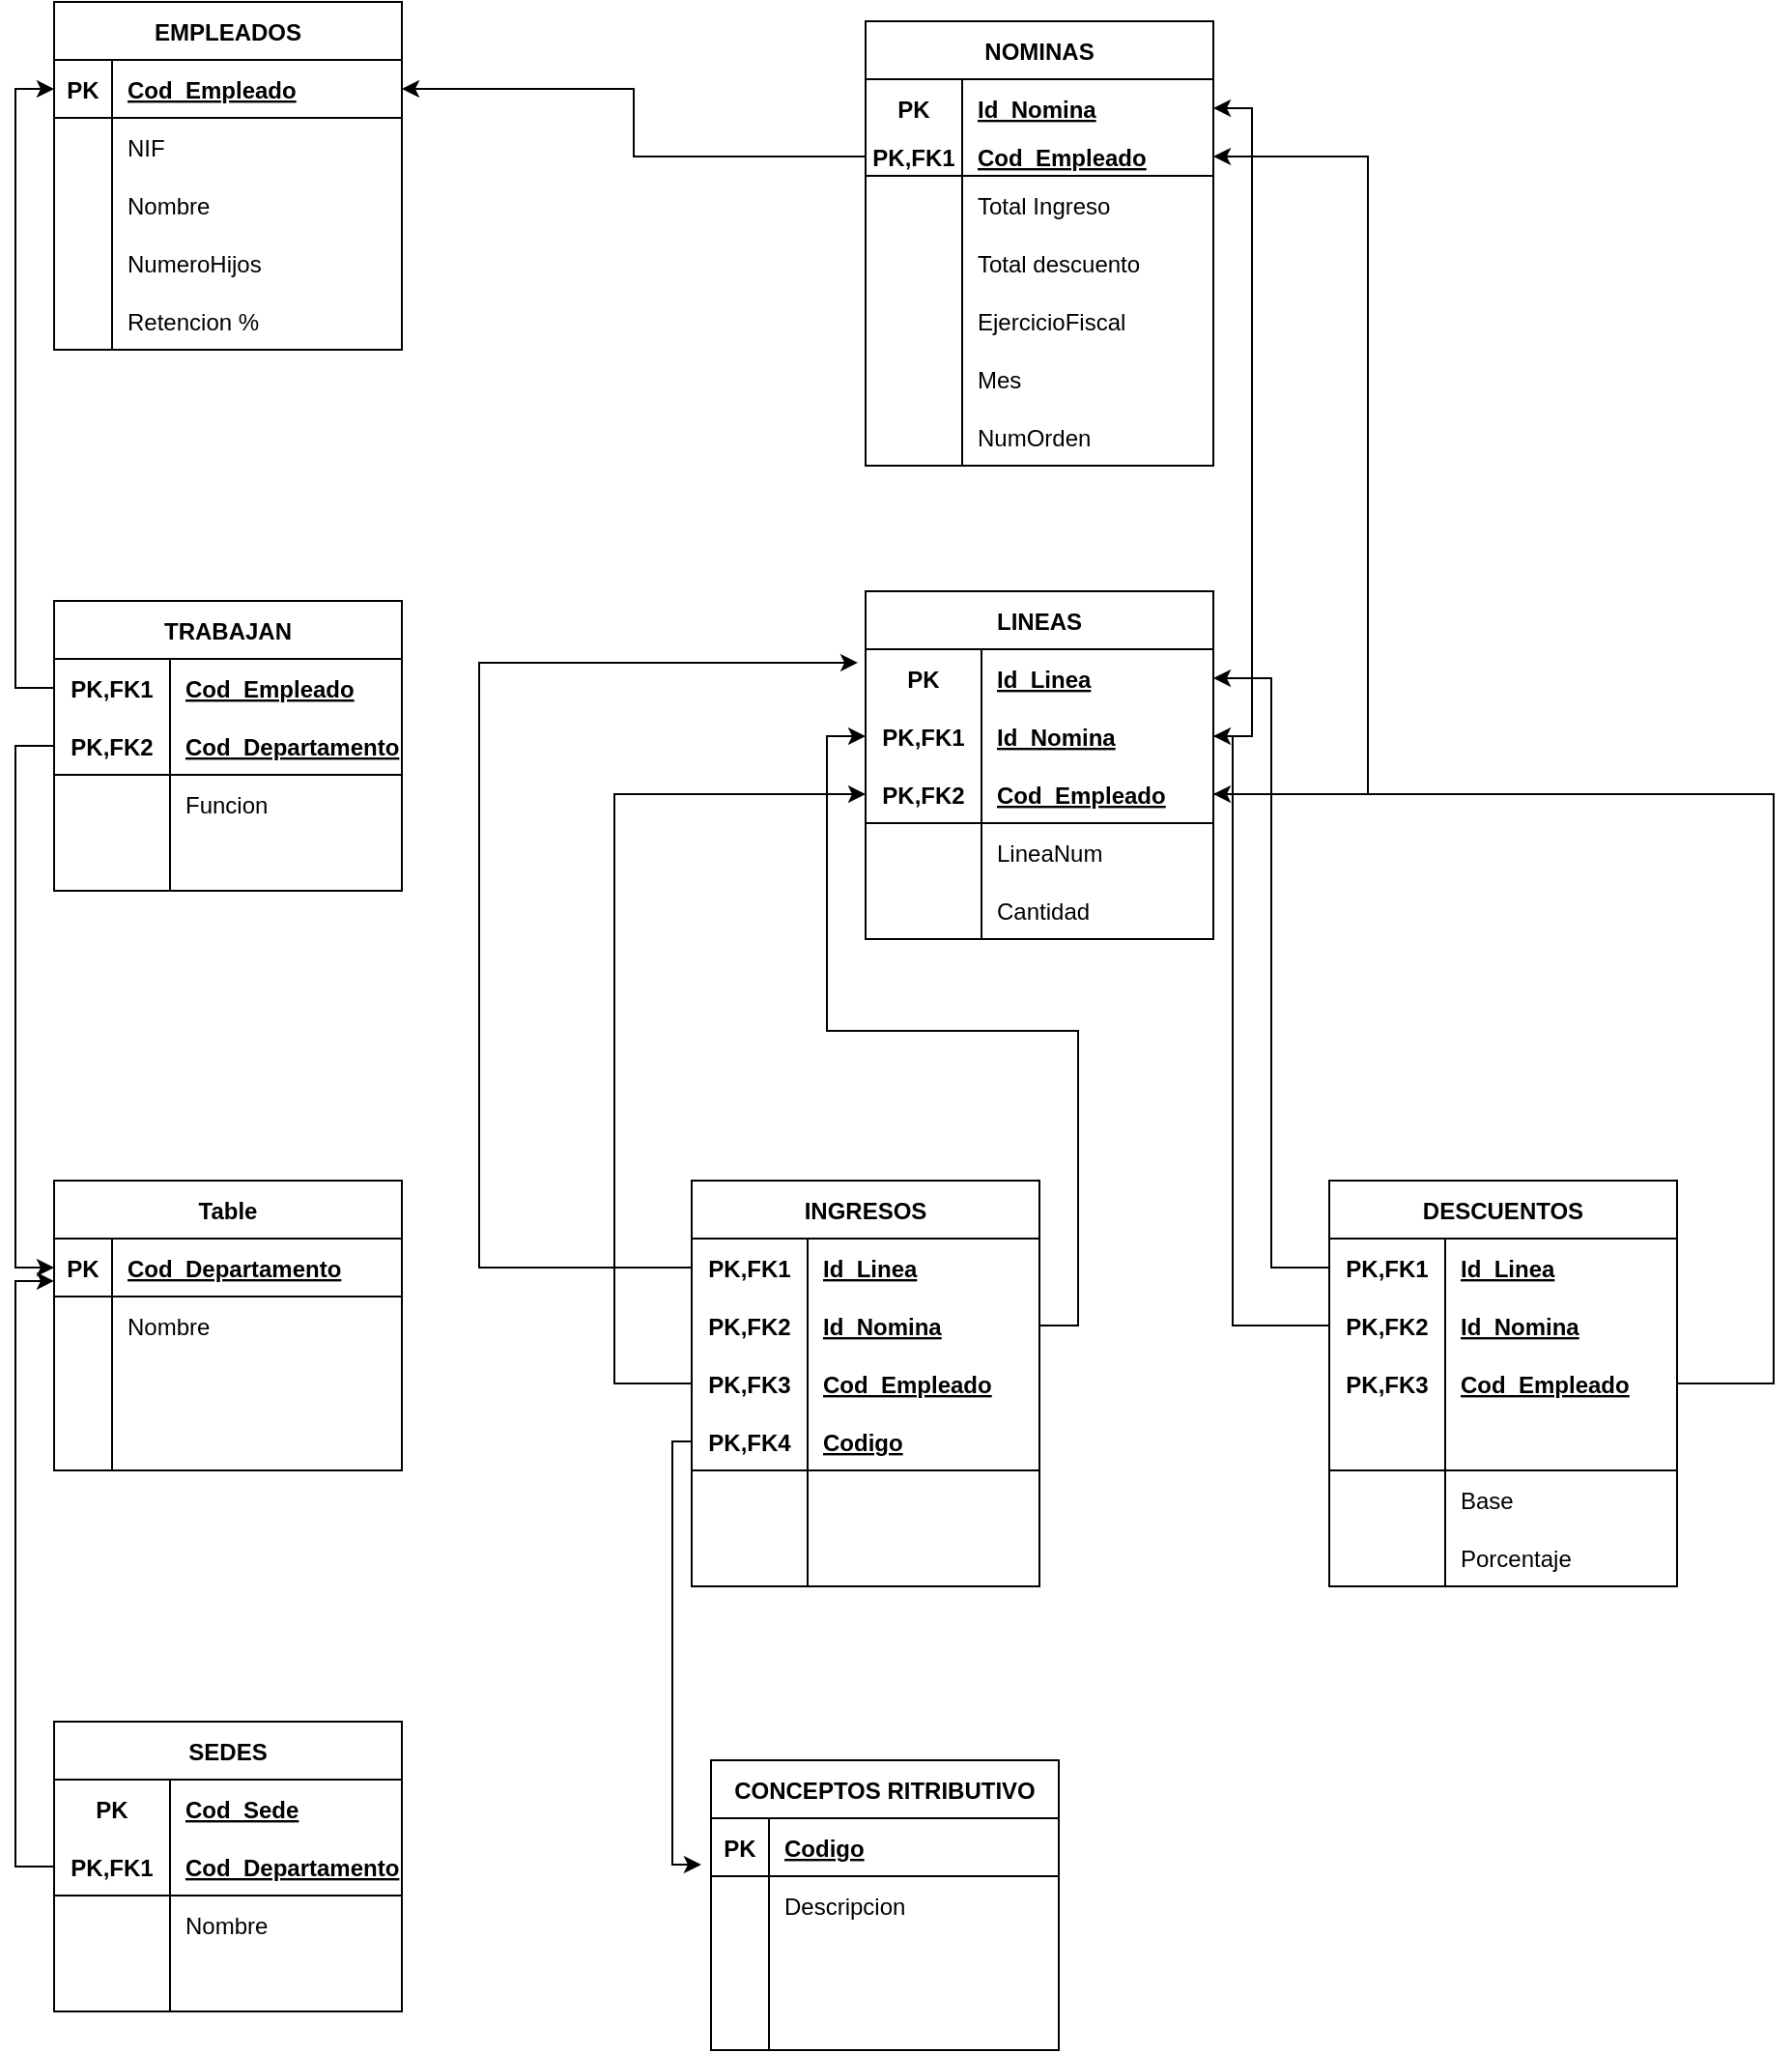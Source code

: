<mxfile version="20.8.3" type="device"><diagram id="gikyMj5ohjW8ImSBqbY6" name="Página-1"><mxGraphModel dx="1387" dy="788" grid="1" gridSize="10" guides="1" tooltips="1" connect="1" arrows="1" fold="1" page="1" pageScale="1" pageWidth="1654" pageHeight="2336" math="0" shadow="0"><root><mxCell id="0"/><mxCell id="1" parent="0"/><mxCell id="6QlvhK1riyU7ZMF8WIP0-1" value="EMPLEADOS" style="shape=table;startSize=30;container=1;collapsible=1;childLayout=tableLayout;fixedRows=1;rowLines=0;fontStyle=1;align=center;resizeLast=1;" vertex="1" parent="1"><mxGeometry x="180" y="120" width="180" height="180" as="geometry"/></mxCell><mxCell id="6QlvhK1riyU7ZMF8WIP0-2" value="" style="shape=tableRow;horizontal=0;startSize=0;swimlaneHead=0;swimlaneBody=0;fillColor=none;collapsible=0;dropTarget=0;points=[[0,0.5],[1,0.5]];portConstraint=eastwest;top=0;left=0;right=0;bottom=1;" vertex="1" parent="6QlvhK1riyU7ZMF8WIP0-1"><mxGeometry y="30" width="180" height="30" as="geometry"/></mxCell><mxCell id="6QlvhK1riyU7ZMF8WIP0-3" value="PK" style="shape=partialRectangle;connectable=0;fillColor=none;top=0;left=0;bottom=0;right=0;fontStyle=1;overflow=hidden;" vertex="1" parent="6QlvhK1riyU7ZMF8WIP0-2"><mxGeometry width="30" height="30" as="geometry"><mxRectangle width="30" height="30" as="alternateBounds"/></mxGeometry></mxCell><mxCell id="6QlvhK1riyU7ZMF8WIP0-4" value="Cod_Empleado" style="shape=partialRectangle;connectable=0;fillColor=none;top=0;left=0;bottom=0;right=0;align=left;spacingLeft=6;fontStyle=5;overflow=hidden;" vertex="1" parent="6QlvhK1riyU7ZMF8WIP0-2"><mxGeometry x="30" width="150" height="30" as="geometry"><mxRectangle width="150" height="30" as="alternateBounds"/></mxGeometry></mxCell><mxCell id="6QlvhK1riyU7ZMF8WIP0-5" value="" style="shape=tableRow;horizontal=0;startSize=0;swimlaneHead=0;swimlaneBody=0;fillColor=none;collapsible=0;dropTarget=0;points=[[0,0.5],[1,0.5]];portConstraint=eastwest;top=0;left=0;right=0;bottom=0;" vertex="1" parent="6QlvhK1riyU7ZMF8WIP0-1"><mxGeometry y="60" width="180" height="30" as="geometry"/></mxCell><mxCell id="6QlvhK1riyU7ZMF8WIP0-6" value="" style="shape=partialRectangle;connectable=0;fillColor=none;top=0;left=0;bottom=0;right=0;editable=1;overflow=hidden;" vertex="1" parent="6QlvhK1riyU7ZMF8WIP0-5"><mxGeometry width="30" height="30" as="geometry"><mxRectangle width="30" height="30" as="alternateBounds"/></mxGeometry></mxCell><mxCell id="6QlvhK1riyU7ZMF8WIP0-7" value="NIF" style="shape=partialRectangle;connectable=0;fillColor=none;top=0;left=0;bottom=0;right=0;align=left;spacingLeft=6;overflow=hidden;" vertex="1" parent="6QlvhK1riyU7ZMF8WIP0-5"><mxGeometry x="30" width="150" height="30" as="geometry"><mxRectangle width="150" height="30" as="alternateBounds"/></mxGeometry></mxCell><mxCell id="6QlvhK1riyU7ZMF8WIP0-8" value="" style="shape=tableRow;horizontal=0;startSize=0;swimlaneHead=0;swimlaneBody=0;fillColor=none;collapsible=0;dropTarget=0;points=[[0,0.5],[1,0.5]];portConstraint=eastwest;top=0;left=0;right=0;bottom=0;" vertex="1" parent="6QlvhK1riyU7ZMF8WIP0-1"><mxGeometry y="90" width="180" height="30" as="geometry"/></mxCell><mxCell id="6QlvhK1riyU7ZMF8WIP0-9" value="" style="shape=partialRectangle;connectable=0;fillColor=none;top=0;left=0;bottom=0;right=0;editable=1;overflow=hidden;" vertex="1" parent="6QlvhK1riyU7ZMF8WIP0-8"><mxGeometry width="30" height="30" as="geometry"><mxRectangle width="30" height="30" as="alternateBounds"/></mxGeometry></mxCell><mxCell id="6QlvhK1riyU7ZMF8WIP0-10" value="Nombre" style="shape=partialRectangle;connectable=0;fillColor=none;top=0;left=0;bottom=0;right=0;align=left;spacingLeft=6;overflow=hidden;" vertex="1" parent="6QlvhK1riyU7ZMF8WIP0-8"><mxGeometry x="30" width="150" height="30" as="geometry"><mxRectangle width="150" height="30" as="alternateBounds"/></mxGeometry></mxCell><mxCell id="6QlvhK1riyU7ZMF8WIP0-11" value="" style="shape=tableRow;horizontal=0;startSize=0;swimlaneHead=0;swimlaneBody=0;fillColor=none;collapsible=0;dropTarget=0;points=[[0,0.5],[1,0.5]];portConstraint=eastwest;top=0;left=0;right=0;bottom=0;" vertex="1" parent="6QlvhK1riyU7ZMF8WIP0-1"><mxGeometry y="120" width="180" height="30" as="geometry"/></mxCell><mxCell id="6QlvhK1riyU7ZMF8WIP0-12" value="" style="shape=partialRectangle;connectable=0;fillColor=none;top=0;left=0;bottom=0;right=0;editable=1;overflow=hidden;" vertex="1" parent="6QlvhK1riyU7ZMF8WIP0-11"><mxGeometry width="30" height="30" as="geometry"><mxRectangle width="30" height="30" as="alternateBounds"/></mxGeometry></mxCell><mxCell id="6QlvhK1riyU7ZMF8WIP0-13" value="NumeroHijos" style="shape=partialRectangle;connectable=0;fillColor=none;top=0;left=0;bottom=0;right=0;align=left;spacingLeft=6;overflow=hidden;" vertex="1" parent="6QlvhK1riyU7ZMF8WIP0-11"><mxGeometry x="30" width="150" height="30" as="geometry"><mxRectangle width="150" height="30" as="alternateBounds"/></mxGeometry></mxCell><mxCell id="6QlvhK1riyU7ZMF8WIP0-59" value="" style="shape=tableRow;horizontal=0;startSize=0;swimlaneHead=0;swimlaneBody=0;fillColor=none;collapsible=0;dropTarget=0;points=[[0,0.5],[1,0.5]];portConstraint=eastwest;top=0;left=0;right=0;bottom=0;" vertex="1" parent="6QlvhK1riyU7ZMF8WIP0-1"><mxGeometry y="150" width="180" height="30" as="geometry"/></mxCell><mxCell id="6QlvhK1riyU7ZMF8WIP0-60" value="" style="shape=partialRectangle;connectable=0;fillColor=none;top=0;left=0;bottom=0;right=0;fontStyle=0;overflow=hidden;" vertex="1" parent="6QlvhK1riyU7ZMF8WIP0-59"><mxGeometry width="30" height="30" as="geometry"><mxRectangle width="30" height="30" as="alternateBounds"/></mxGeometry></mxCell><mxCell id="6QlvhK1riyU7ZMF8WIP0-61" value="Retencion %" style="shape=partialRectangle;connectable=0;fillColor=none;top=0;left=0;bottom=0;right=0;align=left;spacingLeft=6;fontStyle=0;overflow=hidden;" vertex="1" parent="6QlvhK1riyU7ZMF8WIP0-59"><mxGeometry x="30" width="150" height="30" as="geometry"><mxRectangle width="150" height="30" as="alternateBounds"/></mxGeometry></mxCell><mxCell id="6QlvhK1riyU7ZMF8WIP0-14" value="NOMINAS" style="shape=table;startSize=30;container=1;collapsible=1;childLayout=tableLayout;fixedRows=1;rowLines=0;fontStyle=1;align=center;resizeLast=1;" vertex="1" parent="1"><mxGeometry x="600" y="130" width="180" height="230" as="geometry"/></mxCell><mxCell id="6QlvhK1riyU7ZMF8WIP0-111" value="" style="shape=tableRow;horizontal=0;startSize=0;swimlaneHead=0;swimlaneBody=0;fillColor=none;collapsible=0;dropTarget=0;points=[[0,0.5],[1,0.5]];portConstraint=eastwest;top=0;left=0;right=0;bottom=0;" vertex="1" parent="6QlvhK1riyU7ZMF8WIP0-14"><mxGeometry y="30" width="180" height="30" as="geometry"/></mxCell><mxCell id="6QlvhK1riyU7ZMF8WIP0-112" value="PK" style="shape=partialRectangle;connectable=0;fillColor=none;top=0;left=0;bottom=0;right=0;fontStyle=1;overflow=hidden;" vertex="1" parent="6QlvhK1riyU7ZMF8WIP0-111"><mxGeometry width="50" height="30" as="geometry"><mxRectangle width="50" height="30" as="alternateBounds"/></mxGeometry></mxCell><mxCell id="6QlvhK1riyU7ZMF8WIP0-113" value="Id_Nomina" style="shape=partialRectangle;connectable=0;fillColor=none;top=0;left=0;bottom=0;right=0;align=left;spacingLeft=6;fontStyle=5;overflow=hidden;" vertex="1" parent="6QlvhK1riyU7ZMF8WIP0-111"><mxGeometry x="50" width="130" height="30" as="geometry"><mxRectangle width="130" height="30" as="alternateBounds"/></mxGeometry></mxCell><mxCell id="6QlvhK1riyU7ZMF8WIP0-15" value="" style="shape=tableRow;horizontal=0;startSize=0;swimlaneHead=0;swimlaneBody=0;fillColor=none;collapsible=0;dropTarget=0;points=[[0,0.5],[1,0.5]];portConstraint=eastwest;top=0;left=0;right=0;bottom=1;" vertex="1" parent="6QlvhK1riyU7ZMF8WIP0-14"><mxGeometry y="60" width="180" height="20" as="geometry"/></mxCell><mxCell id="6QlvhK1riyU7ZMF8WIP0-16" value="PK,FK1" style="shape=partialRectangle;connectable=0;fillColor=none;top=0;left=0;bottom=0;right=0;fontStyle=1;overflow=hidden;" vertex="1" parent="6QlvhK1riyU7ZMF8WIP0-15"><mxGeometry width="50" height="20" as="geometry"><mxRectangle width="50" height="20" as="alternateBounds"/></mxGeometry></mxCell><mxCell id="6QlvhK1riyU7ZMF8WIP0-17" value="Cod_Empleado" style="shape=partialRectangle;connectable=0;fillColor=none;top=0;left=0;bottom=0;right=0;align=left;spacingLeft=6;fontStyle=5;overflow=hidden;" vertex="1" parent="6QlvhK1riyU7ZMF8WIP0-15"><mxGeometry x="50" width="130" height="20" as="geometry"><mxRectangle width="130" height="20" as="alternateBounds"/></mxGeometry></mxCell><mxCell id="6QlvhK1riyU7ZMF8WIP0-18" value="" style="shape=tableRow;horizontal=0;startSize=0;swimlaneHead=0;swimlaneBody=0;fillColor=none;collapsible=0;dropTarget=0;points=[[0,0.5],[1,0.5]];portConstraint=eastwest;top=0;left=0;right=0;bottom=0;" vertex="1" parent="6QlvhK1riyU7ZMF8WIP0-14"><mxGeometry y="80" width="180" height="30" as="geometry"/></mxCell><mxCell id="6QlvhK1riyU7ZMF8WIP0-19" value="" style="shape=partialRectangle;connectable=0;fillColor=none;top=0;left=0;bottom=0;right=0;editable=1;overflow=hidden;" vertex="1" parent="6QlvhK1riyU7ZMF8WIP0-18"><mxGeometry width="50" height="30" as="geometry"><mxRectangle width="50" height="30" as="alternateBounds"/></mxGeometry></mxCell><mxCell id="6QlvhK1riyU7ZMF8WIP0-20" value="Total Ingreso" style="shape=partialRectangle;connectable=0;fillColor=none;top=0;left=0;bottom=0;right=0;align=left;spacingLeft=6;overflow=hidden;" vertex="1" parent="6QlvhK1riyU7ZMF8WIP0-18"><mxGeometry x="50" width="130" height="30" as="geometry"><mxRectangle width="130" height="30" as="alternateBounds"/></mxGeometry></mxCell><mxCell id="6QlvhK1riyU7ZMF8WIP0-21" value="" style="shape=tableRow;horizontal=0;startSize=0;swimlaneHead=0;swimlaneBody=0;fillColor=none;collapsible=0;dropTarget=0;points=[[0,0.5],[1,0.5]];portConstraint=eastwest;top=0;left=0;right=0;bottom=0;" vertex="1" parent="6QlvhK1riyU7ZMF8WIP0-14"><mxGeometry y="110" width="180" height="30" as="geometry"/></mxCell><mxCell id="6QlvhK1riyU7ZMF8WIP0-22" value="" style="shape=partialRectangle;connectable=0;fillColor=none;top=0;left=0;bottom=0;right=0;editable=1;overflow=hidden;" vertex="1" parent="6QlvhK1riyU7ZMF8WIP0-21"><mxGeometry width="50" height="30" as="geometry"><mxRectangle width="50" height="30" as="alternateBounds"/></mxGeometry></mxCell><mxCell id="6QlvhK1riyU7ZMF8WIP0-23" value="Total descuento" style="shape=partialRectangle;connectable=0;fillColor=none;top=0;left=0;bottom=0;right=0;align=left;spacingLeft=6;overflow=hidden;" vertex="1" parent="6QlvhK1riyU7ZMF8WIP0-21"><mxGeometry x="50" width="130" height="30" as="geometry"><mxRectangle width="130" height="30" as="alternateBounds"/></mxGeometry></mxCell><mxCell id="6QlvhK1riyU7ZMF8WIP0-232" value="" style="shape=tableRow;horizontal=0;startSize=0;swimlaneHead=0;swimlaneBody=0;fillColor=none;collapsible=0;dropTarget=0;points=[[0,0.5],[1,0.5]];portConstraint=eastwest;top=0;left=0;right=0;bottom=0;" vertex="1" parent="6QlvhK1riyU7ZMF8WIP0-14"><mxGeometry y="140" width="180" height="30" as="geometry"/></mxCell><mxCell id="6QlvhK1riyU7ZMF8WIP0-233" value="" style="shape=partialRectangle;connectable=0;fillColor=none;top=0;left=0;bottom=0;right=0;editable=1;overflow=hidden;" vertex="1" parent="6QlvhK1riyU7ZMF8WIP0-232"><mxGeometry width="50" height="30" as="geometry"><mxRectangle width="50" height="30" as="alternateBounds"/></mxGeometry></mxCell><mxCell id="6QlvhK1riyU7ZMF8WIP0-234" value="EjercicioFiscal" style="shape=partialRectangle;connectable=0;fillColor=none;top=0;left=0;bottom=0;right=0;align=left;spacingLeft=6;overflow=hidden;" vertex="1" parent="6QlvhK1riyU7ZMF8WIP0-232"><mxGeometry x="50" width="130" height="30" as="geometry"><mxRectangle width="130" height="30" as="alternateBounds"/></mxGeometry></mxCell><mxCell id="6QlvhK1riyU7ZMF8WIP0-24" value="" style="shape=tableRow;horizontal=0;startSize=0;swimlaneHead=0;swimlaneBody=0;fillColor=none;collapsible=0;dropTarget=0;points=[[0,0.5],[1,0.5]];portConstraint=eastwest;top=0;left=0;right=0;bottom=0;" vertex="1" parent="6QlvhK1riyU7ZMF8WIP0-14"><mxGeometry y="170" width="180" height="30" as="geometry"/></mxCell><mxCell id="6QlvhK1riyU7ZMF8WIP0-25" value="" style="shape=partialRectangle;connectable=0;fillColor=none;top=0;left=0;bottom=0;right=0;editable=1;overflow=hidden;" vertex="1" parent="6QlvhK1riyU7ZMF8WIP0-24"><mxGeometry width="50" height="30" as="geometry"><mxRectangle width="50" height="30" as="alternateBounds"/></mxGeometry></mxCell><mxCell id="6QlvhK1riyU7ZMF8WIP0-26" value="Mes" style="shape=partialRectangle;connectable=0;fillColor=none;top=0;left=0;bottom=0;right=0;align=left;spacingLeft=6;overflow=hidden;" vertex="1" parent="6QlvhK1riyU7ZMF8WIP0-24"><mxGeometry x="50" width="130" height="30" as="geometry"><mxRectangle width="130" height="30" as="alternateBounds"/></mxGeometry></mxCell><mxCell id="6QlvhK1riyU7ZMF8WIP0-235" value="" style="shape=tableRow;horizontal=0;startSize=0;swimlaneHead=0;swimlaneBody=0;fillColor=none;collapsible=0;dropTarget=0;points=[[0,0.5],[1,0.5]];portConstraint=eastwest;top=0;left=0;right=0;bottom=0;" vertex="1" parent="6QlvhK1riyU7ZMF8WIP0-14"><mxGeometry y="200" width="180" height="30" as="geometry"/></mxCell><mxCell id="6QlvhK1riyU7ZMF8WIP0-236" value="" style="shape=partialRectangle;connectable=0;fillColor=none;top=0;left=0;bottom=0;right=0;editable=1;overflow=hidden;" vertex="1" parent="6QlvhK1riyU7ZMF8WIP0-235"><mxGeometry width="50" height="30" as="geometry"><mxRectangle width="50" height="30" as="alternateBounds"/></mxGeometry></mxCell><mxCell id="6QlvhK1riyU7ZMF8WIP0-237" value="NumOrden" style="shape=partialRectangle;connectable=0;fillColor=none;top=0;left=0;bottom=0;right=0;align=left;spacingLeft=6;overflow=hidden;" vertex="1" parent="6QlvhK1riyU7ZMF8WIP0-235"><mxGeometry x="50" width="130" height="30" as="geometry"><mxRectangle width="130" height="30" as="alternateBounds"/></mxGeometry></mxCell><mxCell id="6QlvhK1riyU7ZMF8WIP0-27" value="TRABAJAN" style="shape=table;startSize=30;container=1;collapsible=1;childLayout=tableLayout;fixedRows=1;rowLines=0;fontStyle=1;align=center;resizeLast=1;" vertex="1" parent="1"><mxGeometry x="180" y="430" width="180" height="150" as="geometry"/></mxCell><mxCell id="6QlvhK1riyU7ZMF8WIP0-28" value="" style="shape=tableRow;horizontal=0;startSize=0;swimlaneHead=0;swimlaneBody=0;fillColor=none;collapsible=0;dropTarget=0;points=[[0,0.5],[1,0.5]];portConstraint=eastwest;top=0;left=0;right=0;bottom=0;" vertex="1" parent="6QlvhK1riyU7ZMF8WIP0-27"><mxGeometry y="30" width="180" height="30" as="geometry"/></mxCell><mxCell id="6QlvhK1riyU7ZMF8WIP0-29" value="PK,FK1" style="shape=partialRectangle;connectable=0;fillColor=none;top=0;left=0;bottom=0;right=0;fontStyle=1;overflow=hidden;" vertex="1" parent="6QlvhK1riyU7ZMF8WIP0-28"><mxGeometry width="60" height="30" as="geometry"><mxRectangle width="60" height="30" as="alternateBounds"/></mxGeometry></mxCell><mxCell id="6QlvhK1riyU7ZMF8WIP0-30" value="Cod_Empleado" style="shape=partialRectangle;connectable=0;fillColor=none;top=0;left=0;bottom=0;right=0;align=left;spacingLeft=6;fontStyle=5;overflow=hidden;" vertex="1" parent="6QlvhK1riyU7ZMF8WIP0-28"><mxGeometry x="60" width="120" height="30" as="geometry"><mxRectangle width="120" height="30" as="alternateBounds"/></mxGeometry></mxCell><mxCell id="6QlvhK1riyU7ZMF8WIP0-31" value="" style="shape=tableRow;horizontal=0;startSize=0;swimlaneHead=0;swimlaneBody=0;fillColor=none;collapsible=0;dropTarget=0;points=[[0,0.5],[1,0.5]];portConstraint=eastwest;top=0;left=0;right=0;bottom=1;" vertex="1" parent="6QlvhK1riyU7ZMF8WIP0-27"><mxGeometry y="60" width="180" height="30" as="geometry"/></mxCell><mxCell id="6QlvhK1riyU7ZMF8WIP0-32" value="PK,FK2" style="shape=partialRectangle;connectable=0;fillColor=none;top=0;left=0;bottom=0;right=0;fontStyle=1;overflow=hidden;" vertex="1" parent="6QlvhK1riyU7ZMF8WIP0-31"><mxGeometry width="60" height="30" as="geometry"><mxRectangle width="60" height="30" as="alternateBounds"/></mxGeometry></mxCell><mxCell id="6QlvhK1riyU7ZMF8WIP0-33" value="Cod_Departamento" style="shape=partialRectangle;connectable=0;fillColor=none;top=0;left=0;bottom=0;right=0;align=left;spacingLeft=6;fontStyle=5;overflow=hidden;" vertex="1" parent="6QlvhK1riyU7ZMF8WIP0-31"><mxGeometry x="60" width="120" height="30" as="geometry"><mxRectangle width="120" height="30" as="alternateBounds"/></mxGeometry></mxCell><mxCell id="6QlvhK1riyU7ZMF8WIP0-34" value="" style="shape=tableRow;horizontal=0;startSize=0;swimlaneHead=0;swimlaneBody=0;fillColor=none;collapsible=0;dropTarget=0;points=[[0,0.5],[1,0.5]];portConstraint=eastwest;top=0;left=0;right=0;bottom=0;" vertex="1" parent="6QlvhK1riyU7ZMF8WIP0-27"><mxGeometry y="90" width="180" height="30" as="geometry"/></mxCell><mxCell id="6QlvhK1riyU7ZMF8WIP0-35" value="" style="shape=partialRectangle;connectable=0;fillColor=none;top=0;left=0;bottom=0;right=0;editable=1;overflow=hidden;" vertex="1" parent="6QlvhK1riyU7ZMF8WIP0-34"><mxGeometry width="60" height="30" as="geometry"><mxRectangle width="60" height="30" as="alternateBounds"/></mxGeometry></mxCell><mxCell id="6QlvhK1riyU7ZMF8WIP0-36" value="Funcion" style="shape=partialRectangle;connectable=0;fillColor=none;top=0;left=0;bottom=0;right=0;align=left;spacingLeft=6;overflow=hidden;" vertex="1" parent="6QlvhK1riyU7ZMF8WIP0-34"><mxGeometry x="60" width="120" height="30" as="geometry"><mxRectangle width="120" height="30" as="alternateBounds"/></mxGeometry></mxCell><mxCell id="6QlvhK1riyU7ZMF8WIP0-37" value="" style="shape=tableRow;horizontal=0;startSize=0;swimlaneHead=0;swimlaneBody=0;fillColor=none;collapsible=0;dropTarget=0;points=[[0,0.5],[1,0.5]];portConstraint=eastwest;top=0;left=0;right=0;bottom=0;" vertex="1" parent="6QlvhK1riyU7ZMF8WIP0-27"><mxGeometry y="120" width="180" height="30" as="geometry"/></mxCell><mxCell id="6QlvhK1riyU7ZMF8WIP0-38" value="" style="shape=partialRectangle;connectable=0;fillColor=none;top=0;left=0;bottom=0;right=0;editable=1;overflow=hidden;" vertex="1" parent="6QlvhK1riyU7ZMF8WIP0-37"><mxGeometry width="60" height="30" as="geometry"><mxRectangle width="60" height="30" as="alternateBounds"/></mxGeometry></mxCell><mxCell id="6QlvhK1riyU7ZMF8WIP0-39" value="" style="shape=partialRectangle;connectable=0;fillColor=none;top=0;left=0;bottom=0;right=0;align=left;spacingLeft=6;overflow=hidden;" vertex="1" parent="6QlvhK1riyU7ZMF8WIP0-37"><mxGeometry x="60" width="120" height="30" as="geometry"><mxRectangle width="120" height="30" as="alternateBounds"/></mxGeometry></mxCell><mxCell id="6QlvhK1riyU7ZMF8WIP0-40" value="Table" style="shape=table;startSize=30;container=1;collapsible=1;childLayout=tableLayout;fixedRows=1;rowLines=0;fontStyle=1;align=center;resizeLast=1;" vertex="1" parent="1"><mxGeometry x="180" y="730" width="180" height="150" as="geometry"/></mxCell><mxCell id="6QlvhK1riyU7ZMF8WIP0-41" value="" style="shape=tableRow;horizontal=0;startSize=0;swimlaneHead=0;swimlaneBody=0;fillColor=none;collapsible=0;dropTarget=0;points=[[0,0.5],[1,0.5]];portConstraint=eastwest;top=0;left=0;right=0;bottom=1;" vertex="1" parent="6QlvhK1riyU7ZMF8WIP0-40"><mxGeometry y="30" width="180" height="30" as="geometry"/></mxCell><mxCell id="6QlvhK1riyU7ZMF8WIP0-42" value="PK" style="shape=partialRectangle;connectable=0;fillColor=none;top=0;left=0;bottom=0;right=0;fontStyle=1;overflow=hidden;" vertex="1" parent="6QlvhK1riyU7ZMF8WIP0-41"><mxGeometry width="30" height="30" as="geometry"><mxRectangle width="30" height="30" as="alternateBounds"/></mxGeometry></mxCell><mxCell id="6QlvhK1riyU7ZMF8WIP0-43" value="Cod_Departamento" style="shape=partialRectangle;connectable=0;fillColor=none;top=0;left=0;bottom=0;right=0;align=left;spacingLeft=6;fontStyle=5;overflow=hidden;" vertex="1" parent="6QlvhK1riyU7ZMF8WIP0-41"><mxGeometry x="30" width="150" height="30" as="geometry"><mxRectangle width="150" height="30" as="alternateBounds"/></mxGeometry></mxCell><mxCell id="6QlvhK1riyU7ZMF8WIP0-44" value="" style="shape=tableRow;horizontal=0;startSize=0;swimlaneHead=0;swimlaneBody=0;fillColor=none;collapsible=0;dropTarget=0;points=[[0,0.5],[1,0.5]];portConstraint=eastwest;top=0;left=0;right=0;bottom=0;" vertex="1" parent="6QlvhK1riyU7ZMF8WIP0-40"><mxGeometry y="60" width="180" height="30" as="geometry"/></mxCell><mxCell id="6QlvhK1riyU7ZMF8WIP0-45" value="" style="shape=partialRectangle;connectable=0;fillColor=none;top=0;left=0;bottom=0;right=0;editable=1;overflow=hidden;" vertex="1" parent="6QlvhK1riyU7ZMF8WIP0-44"><mxGeometry width="30" height="30" as="geometry"><mxRectangle width="30" height="30" as="alternateBounds"/></mxGeometry></mxCell><mxCell id="6QlvhK1riyU7ZMF8WIP0-46" value="Nombre" style="shape=partialRectangle;connectable=0;fillColor=none;top=0;left=0;bottom=0;right=0;align=left;spacingLeft=6;overflow=hidden;" vertex="1" parent="6QlvhK1riyU7ZMF8WIP0-44"><mxGeometry x="30" width="150" height="30" as="geometry"><mxRectangle width="150" height="30" as="alternateBounds"/></mxGeometry></mxCell><mxCell id="6QlvhK1riyU7ZMF8WIP0-47" value="" style="shape=tableRow;horizontal=0;startSize=0;swimlaneHead=0;swimlaneBody=0;fillColor=none;collapsible=0;dropTarget=0;points=[[0,0.5],[1,0.5]];portConstraint=eastwest;top=0;left=0;right=0;bottom=0;" vertex="1" parent="6QlvhK1riyU7ZMF8WIP0-40"><mxGeometry y="90" width="180" height="30" as="geometry"/></mxCell><mxCell id="6QlvhK1riyU7ZMF8WIP0-48" value="" style="shape=partialRectangle;connectable=0;fillColor=none;top=0;left=0;bottom=0;right=0;editable=1;overflow=hidden;" vertex="1" parent="6QlvhK1riyU7ZMF8WIP0-47"><mxGeometry width="30" height="30" as="geometry"><mxRectangle width="30" height="30" as="alternateBounds"/></mxGeometry></mxCell><mxCell id="6QlvhK1riyU7ZMF8WIP0-49" value="" style="shape=partialRectangle;connectable=0;fillColor=none;top=0;left=0;bottom=0;right=0;align=left;spacingLeft=6;overflow=hidden;" vertex="1" parent="6QlvhK1riyU7ZMF8WIP0-47"><mxGeometry x="30" width="150" height="30" as="geometry"><mxRectangle width="150" height="30" as="alternateBounds"/></mxGeometry></mxCell><mxCell id="6QlvhK1riyU7ZMF8WIP0-50" value="" style="shape=tableRow;horizontal=0;startSize=0;swimlaneHead=0;swimlaneBody=0;fillColor=none;collapsible=0;dropTarget=0;points=[[0,0.5],[1,0.5]];portConstraint=eastwest;top=0;left=0;right=0;bottom=0;" vertex="1" parent="6QlvhK1riyU7ZMF8WIP0-40"><mxGeometry y="120" width="180" height="30" as="geometry"/></mxCell><mxCell id="6QlvhK1riyU7ZMF8WIP0-51" value="" style="shape=partialRectangle;connectable=0;fillColor=none;top=0;left=0;bottom=0;right=0;editable=1;overflow=hidden;" vertex="1" parent="6QlvhK1riyU7ZMF8WIP0-50"><mxGeometry width="30" height="30" as="geometry"><mxRectangle width="30" height="30" as="alternateBounds"/></mxGeometry></mxCell><mxCell id="6QlvhK1riyU7ZMF8WIP0-52" value="" style="shape=partialRectangle;connectable=0;fillColor=none;top=0;left=0;bottom=0;right=0;align=left;spacingLeft=6;overflow=hidden;" vertex="1" parent="6QlvhK1riyU7ZMF8WIP0-50"><mxGeometry x="30" width="150" height="30" as="geometry"><mxRectangle width="150" height="30" as="alternateBounds"/></mxGeometry></mxCell><mxCell id="6QlvhK1riyU7ZMF8WIP0-62" style="edgeStyle=orthogonalEdgeStyle;rounded=0;orthogonalLoop=1;jettySize=auto;html=1;entryX=0;entryY=0.5;entryDx=0;entryDy=0;" edge="1" parent="1" source="6QlvhK1riyU7ZMF8WIP0-28" target="6QlvhK1riyU7ZMF8WIP0-2"><mxGeometry relative="1" as="geometry"/></mxCell><mxCell id="6QlvhK1riyU7ZMF8WIP0-63" style="edgeStyle=orthogonalEdgeStyle;rounded=0;orthogonalLoop=1;jettySize=auto;html=1;entryX=0;entryY=0.5;entryDx=0;entryDy=0;" edge="1" parent="1" source="6QlvhK1riyU7ZMF8WIP0-31" target="6QlvhK1riyU7ZMF8WIP0-41"><mxGeometry relative="1" as="geometry"/></mxCell><mxCell id="6QlvhK1riyU7ZMF8WIP0-90" style="edgeStyle=orthogonalEdgeStyle;rounded=0;orthogonalLoop=1;jettySize=auto;html=1;entryX=0;entryY=0.733;entryDx=0;entryDy=0;entryPerimeter=0;" edge="1" parent="1" source="6QlvhK1riyU7ZMF8WIP0-77" target="6QlvhK1riyU7ZMF8WIP0-41"><mxGeometry relative="1" as="geometry"><mxPoint x="170" y="784" as="targetPoint"/><Array as="points"><mxPoint x="160" y="1085"/><mxPoint x="160" y="782"/></Array></mxGeometry></mxCell><mxCell id="6QlvhK1riyU7ZMF8WIP0-77" value="SEDES" style="shape=table;startSize=30;container=1;collapsible=1;childLayout=tableLayout;fixedRows=1;rowLines=0;fontStyle=1;align=center;resizeLast=1;" vertex="1" parent="1"><mxGeometry x="180" y="1010" width="180" height="150" as="geometry"/></mxCell><mxCell id="6QlvhK1riyU7ZMF8WIP0-78" value="" style="shape=tableRow;horizontal=0;startSize=0;swimlaneHead=0;swimlaneBody=0;fillColor=none;collapsible=0;dropTarget=0;points=[[0,0.5],[1,0.5]];portConstraint=eastwest;top=0;left=0;right=0;bottom=0;" vertex="1" parent="6QlvhK1riyU7ZMF8WIP0-77"><mxGeometry y="30" width="180" height="30" as="geometry"/></mxCell><mxCell id="6QlvhK1riyU7ZMF8WIP0-79" value="PK" style="shape=partialRectangle;connectable=0;fillColor=none;top=0;left=0;bottom=0;right=0;fontStyle=1;overflow=hidden;" vertex="1" parent="6QlvhK1riyU7ZMF8WIP0-78"><mxGeometry width="60" height="30" as="geometry"><mxRectangle width="60" height="30" as="alternateBounds"/></mxGeometry></mxCell><mxCell id="6QlvhK1riyU7ZMF8WIP0-80" value="Cod_Sede" style="shape=partialRectangle;connectable=0;fillColor=none;top=0;left=0;bottom=0;right=0;align=left;spacingLeft=6;fontStyle=5;overflow=hidden;" vertex="1" parent="6QlvhK1riyU7ZMF8WIP0-78"><mxGeometry x="60" width="120" height="30" as="geometry"><mxRectangle width="120" height="30" as="alternateBounds"/></mxGeometry></mxCell><mxCell id="6QlvhK1riyU7ZMF8WIP0-81" value="" style="shape=tableRow;horizontal=0;startSize=0;swimlaneHead=0;swimlaneBody=0;fillColor=none;collapsible=0;dropTarget=0;points=[[0,0.5],[1,0.5]];portConstraint=eastwest;top=0;left=0;right=0;bottom=1;" vertex="1" parent="6QlvhK1riyU7ZMF8WIP0-77"><mxGeometry y="60" width="180" height="30" as="geometry"/></mxCell><mxCell id="6QlvhK1riyU7ZMF8WIP0-82" value="PK,FK1" style="shape=partialRectangle;connectable=0;fillColor=none;top=0;left=0;bottom=0;right=0;fontStyle=1;overflow=hidden;" vertex="1" parent="6QlvhK1riyU7ZMF8WIP0-81"><mxGeometry width="60" height="30" as="geometry"><mxRectangle width="60" height="30" as="alternateBounds"/></mxGeometry></mxCell><mxCell id="6QlvhK1riyU7ZMF8WIP0-83" value="Cod_Departamento" style="shape=partialRectangle;connectable=0;fillColor=none;top=0;left=0;bottom=0;right=0;align=left;spacingLeft=6;fontStyle=5;overflow=hidden;" vertex="1" parent="6QlvhK1riyU7ZMF8WIP0-81"><mxGeometry x="60" width="120" height="30" as="geometry"><mxRectangle width="120" height="30" as="alternateBounds"/></mxGeometry></mxCell><mxCell id="6QlvhK1riyU7ZMF8WIP0-84" value="" style="shape=tableRow;horizontal=0;startSize=0;swimlaneHead=0;swimlaneBody=0;fillColor=none;collapsible=0;dropTarget=0;points=[[0,0.5],[1,0.5]];portConstraint=eastwest;top=0;left=0;right=0;bottom=0;" vertex="1" parent="6QlvhK1riyU7ZMF8WIP0-77"><mxGeometry y="90" width="180" height="30" as="geometry"/></mxCell><mxCell id="6QlvhK1riyU7ZMF8WIP0-85" value="" style="shape=partialRectangle;connectable=0;fillColor=none;top=0;left=0;bottom=0;right=0;editable=1;overflow=hidden;" vertex="1" parent="6QlvhK1riyU7ZMF8WIP0-84"><mxGeometry width="60" height="30" as="geometry"><mxRectangle width="60" height="30" as="alternateBounds"/></mxGeometry></mxCell><mxCell id="6QlvhK1riyU7ZMF8WIP0-86" value="Nombre" style="shape=partialRectangle;connectable=0;fillColor=none;top=0;left=0;bottom=0;right=0;align=left;spacingLeft=6;overflow=hidden;" vertex="1" parent="6QlvhK1riyU7ZMF8WIP0-84"><mxGeometry x="60" width="120" height="30" as="geometry"><mxRectangle width="120" height="30" as="alternateBounds"/></mxGeometry></mxCell><mxCell id="6QlvhK1riyU7ZMF8WIP0-87" value="" style="shape=tableRow;horizontal=0;startSize=0;swimlaneHead=0;swimlaneBody=0;fillColor=none;collapsible=0;dropTarget=0;points=[[0,0.5],[1,0.5]];portConstraint=eastwest;top=0;left=0;right=0;bottom=0;" vertex="1" parent="6QlvhK1riyU7ZMF8WIP0-77"><mxGeometry y="120" width="180" height="30" as="geometry"/></mxCell><mxCell id="6QlvhK1riyU7ZMF8WIP0-88" value="" style="shape=partialRectangle;connectable=0;fillColor=none;top=0;left=0;bottom=0;right=0;editable=1;overflow=hidden;" vertex="1" parent="6QlvhK1riyU7ZMF8WIP0-87"><mxGeometry width="60" height="30" as="geometry"><mxRectangle width="60" height="30" as="alternateBounds"/></mxGeometry></mxCell><mxCell id="6QlvhK1riyU7ZMF8WIP0-89" value="" style="shape=partialRectangle;connectable=0;fillColor=none;top=0;left=0;bottom=0;right=0;align=left;spacingLeft=6;overflow=hidden;" vertex="1" parent="6QlvhK1riyU7ZMF8WIP0-87"><mxGeometry x="60" width="120" height="30" as="geometry"><mxRectangle width="120" height="30" as="alternateBounds"/></mxGeometry></mxCell><mxCell id="6QlvhK1riyU7ZMF8WIP0-91" value="LINEAS" style="shape=table;startSize=30;container=1;collapsible=1;childLayout=tableLayout;fixedRows=1;rowLines=0;fontStyle=1;align=center;resizeLast=1;" vertex="1" parent="1"><mxGeometry x="600" y="425" width="180" height="180" as="geometry"/></mxCell><mxCell id="6QlvhK1riyU7ZMF8WIP0-121" value="" style="shape=tableRow;horizontal=0;startSize=0;swimlaneHead=0;swimlaneBody=0;fillColor=none;collapsible=0;dropTarget=0;points=[[0,0.5],[1,0.5]];portConstraint=eastwest;top=0;left=0;right=0;bottom=0;" vertex="1" parent="6QlvhK1riyU7ZMF8WIP0-91"><mxGeometry y="30" width="180" height="30" as="geometry"/></mxCell><mxCell id="6QlvhK1riyU7ZMF8WIP0-122" value="PK" style="shape=partialRectangle;connectable=0;fillColor=none;top=0;left=0;bottom=0;right=0;fontStyle=1;overflow=hidden;" vertex="1" parent="6QlvhK1riyU7ZMF8WIP0-121"><mxGeometry width="60" height="30" as="geometry"><mxRectangle width="60" height="30" as="alternateBounds"/></mxGeometry></mxCell><mxCell id="6QlvhK1riyU7ZMF8WIP0-123" value="Id_Linea" style="shape=partialRectangle;connectable=0;fillColor=none;top=0;left=0;bottom=0;right=0;align=left;spacingLeft=6;fontStyle=5;overflow=hidden;" vertex="1" parent="6QlvhK1riyU7ZMF8WIP0-121"><mxGeometry x="60" width="120" height="30" as="geometry"><mxRectangle width="120" height="30" as="alternateBounds"/></mxGeometry></mxCell><mxCell id="6QlvhK1riyU7ZMF8WIP0-118" value="" style="shape=tableRow;horizontal=0;startSize=0;swimlaneHead=0;swimlaneBody=0;fillColor=none;collapsible=0;dropTarget=0;points=[[0,0.5],[1,0.5]];portConstraint=eastwest;top=0;left=0;right=0;bottom=0;" vertex="1" parent="6QlvhK1riyU7ZMF8WIP0-91"><mxGeometry y="60" width="180" height="30" as="geometry"/></mxCell><mxCell id="6QlvhK1riyU7ZMF8WIP0-119" value="PK,FK1" style="shape=partialRectangle;connectable=0;fillColor=none;top=0;left=0;bottom=0;right=0;fontStyle=1;overflow=hidden;" vertex="1" parent="6QlvhK1riyU7ZMF8WIP0-118"><mxGeometry width="60" height="30" as="geometry"><mxRectangle width="60" height="30" as="alternateBounds"/></mxGeometry></mxCell><mxCell id="6QlvhK1riyU7ZMF8WIP0-120" value="Id_Nomina" style="shape=partialRectangle;connectable=0;fillColor=none;top=0;left=0;bottom=0;right=0;align=left;spacingLeft=6;fontStyle=5;overflow=hidden;" vertex="1" parent="6QlvhK1riyU7ZMF8WIP0-118"><mxGeometry x="60" width="120" height="30" as="geometry"><mxRectangle width="120" height="30" as="alternateBounds"/></mxGeometry></mxCell><mxCell id="6QlvhK1riyU7ZMF8WIP0-95" value="" style="shape=tableRow;horizontal=0;startSize=0;swimlaneHead=0;swimlaneBody=0;fillColor=none;collapsible=0;dropTarget=0;points=[[0,0.5],[1,0.5]];portConstraint=eastwest;top=0;left=0;right=0;bottom=1;" vertex="1" parent="6QlvhK1riyU7ZMF8WIP0-91"><mxGeometry y="90" width="180" height="30" as="geometry"/></mxCell><mxCell id="6QlvhK1riyU7ZMF8WIP0-96" value="PK,FK2" style="shape=partialRectangle;connectable=0;fillColor=none;top=0;left=0;bottom=0;right=0;fontStyle=1;overflow=hidden;" vertex="1" parent="6QlvhK1riyU7ZMF8WIP0-95"><mxGeometry width="60" height="30" as="geometry"><mxRectangle width="60" height="30" as="alternateBounds"/></mxGeometry></mxCell><mxCell id="6QlvhK1riyU7ZMF8WIP0-97" value="Cod_Empleado" style="shape=partialRectangle;connectable=0;fillColor=none;top=0;left=0;bottom=0;right=0;align=left;spacingLeft=6;fontStyle=5;overflow=hidden;" vertex="1" parent="6QlvhK1riyU7ZMF8WIP0-95"><mxGeometry x="60" width="120" height="30" as="geometry"><mxRectangle width="120" height="30" as="alternateBounds"/></mxGeometry></mxCell><mxCell id="6QlvhK1riyU7ZMF8WIP0-98" value="" style="shape=tableRow;horizontal=0;startSize=0;swimlaneHead=0;swimlaneBody=0;fillColor=none;collapsible=0;dropTarget=0;points=[[0,0.5],[1,0.5]];portConstraint=eastwest;top=0;left=0;right=0;bottom=0;" vertex="1" parent="6QlvhK1riyU7ZMF8WIP0-91"><mxGeometry y="120" width="180" height="30" as="geometry"/></mxCell><mxCell id="6QlvhK1riyU7ZMF8WIP0-99" value="" style="shape=partialRectangle;connectable=0;fillColor=none;top=0;left=0;bottom=0;right=0;editable=1;overflow=hidden;" vertex="1" parent="6QlvhK1riyU7ZMF8WIP0-98"><mxGeometry width="60" height="30" as="geometry"><mxRectangle width="60" height="30" as="alternateBounds"/></mxGeometry></mxCell><mxCell id="6QlvhK1riyU7ZMF8WIP0-100" value="LineaNum" style="shape=partialRectangle;connectable=0;fillColor=none;top=0;left=0;bottom=0;right=0;align=left;spacingLeft=6;overflow=hidden;" vertex="1" parent="6QlvhK1riyU7ZMF8WIP0-98"><mxGeometry x="60" width="120" height="30" as="geometry"><mxRectangle width="120" height="30" as="alternateBounds"/></mxGeometry></mxCell><mxCell id="6QlvhK1riyU7ZMF8WIP0-101" value="" style="shape=tableRow;horizontal=0;startSize=0;swimlaneHead=0;swimlaneBody=0;fillColor=none;collapsible=0;dropTarget=0;points=[[0,0.5],[1,0.5]];portConstraint=eastwest;top=0;left=0;right=0;bottom=0;" vertex="1" parent="6QlvhK1riyU7ZMF8WIP0-91"><mxGeometry y="150" width="180" height="30" as="geometry"/></mxCell><mxCell id="6QlvhK1riyU7ZMF8WIP0-102" value="" style="shape=partialRectangle;connectable=0;fillColor=none;top=0;left=0;bottom=0;right=0;editable=1;overflow=hidden;" vertex="1" parent="6QlvhK1riyU7ZMF8WIP0-101"><mxGeometry width="60" height="30" as="geometry"><mxRectangle width="60" height="30" as="alternateBounds"/></mxGeometry></mxCell><mxCell id="6QlvhK1riyU7ZMF8WIP0-103" value="Cantidad" style="shape=partialRectangle;connectable=0;fillColor=none;top=0;left=0;bottom=0;right=0;align=left;spacingLeft=6;overflow=hidden;" vertex="1" parent="6QlvhK1riyU7ZMF8WIP0-101"><mxGeometry x="60" width="120" height="30" as="geometry"><mxRectangle width="120" height="30" as="alternateBounds"/></mxGeometry></mxCell><mxCell id="6QlvhK1riyU7ZMF8WIP0-114" style="edgeStyle=orthogonalEdgeStyle;rounded=0;orthogonalLoop=1;jettySize=auto;html=1;entryX=1;entryY=0.5;entryDx=0;entryDy=0;" edge="1" parent="1" source="6QlvhK1riyU7ZMF8WIP0-15" target="6QlvhK1riyU7ZMF8WIP0-2"><mxGeometry relative="1" as="geometry"/></mxCell><mxCell id="6QlvhK1riyU7ZMF8WIP0-124" style="edgeStyle=orthogonalEdgeStyle;rounded=0;orthogonalLoop=1;jettySize=auto;html=1;entryX=1;entryY=0.5;entryDx=0;entryDy=0;" edge="1" parent="1" source="6QlvhK1riyU7ZMF8WIP0-118" target="6QlvhK1riyU7ZMF8WIP0-111"><mxGeometry relative="1" as="geometry"><Array as="points"><mxPoint x="800" y="500"/><mxPoint x="800" y="175"/></Array></mxGeometry></mxCell><mxCell id="6QlvhK1riyU7ZMF8WIP0-186" value="INGRESOS" style="shape=table;startSize=30;container=1;collapsible=1;childLayout=tableLayout;fixedRows=1;rowLines=0;fontStyle=1;align=center;resizeLast=1;" vertex="1" parent="1"><mxGeometry x="510" y="730" width="180" height="210" as="geometry"/></mxCell><mxCell id="6QlvhK1riyU7ZMF8WIP0-187" value="" style="shape=tableRow;horizontal=0;startSize=0;swimlaneHead=0;swimlaneBody=0;fillColor=none;collapsible=0;dropTarget=0;points=[[0,0.5],[1,0.5]];portConstraint=eastwest;top=0;left=0;right=0;bottom=0;" vertex="1" parent="6QlvhK1riyU7ZMF8WIP0-186"><mxGeometry y="30" width="180" height="30" as="geometry"/></mxCell><mxCell id="6QlvhK1riyU7ZMF8WIP0-188" value="PK,FK1" style="shape=partialRectangle;connectable=0;fillColor=none;top=0;left=0;bottom=0;right=0;fontStyle=1;overflow=hidden;" vertex="1" parent="6QlvhK1riyU7ZMF8WIP0-187"><mxGeometry width="60" height="30" as="geometry"><mxRectangle width="60" height="30" as="alternateBounds"/></mxGeometry></mxCell><mxCell id="6QlvhK1riyU7ZMF8WIP0-189" value="Id_Linea" style="shape=partialRectangle;connectable=0;fillColor=none;top=0;left=0;bottom=0;right=0;align=left;spacingLeft=6;fontStyle=5;overflow=hidden;" vertex="1" parent="6QlvhK1riyU7ZMF8WIP0-187"><mxGeometry x="60" width="120" height="30" as="geometry"><mxRectangle width="120" height="30" as="alternateBounds"/></mxGeometry></mxCell><mxCell id="6QlvhK1riyU7ZMF8WIP0-190" value="" style="shape=tableRow;horizontal=0;startSize=0;swimlaneHead=0;swimlaneBody=0;fillColor=none;collapsible=0;dropTarget=0;points=[[0,0.5],[1,0.5]];portConstraint=eastwest;top=0;left=0;right=0;bottom=0;" vertex="1" parent="6QlvhK1riyU7ZMF8WIP0-186"><mxGeometry y="60" width="180" height="30" as="geometry"/></mxCell><mxCell id="6QlvhK1riyU7ZMF8WIP0-191" value="PK,FK2" style="shape=partialRectangle;connectable=0;fillColor=none;top=0;left=0;bottom=0;right=0;fontStyle=1;overflow=hidden;" vertex="1" parent="6QlvhK1riyU7ZMF8WIP0-190"><mxGeometry width="60" height="30" as="geometry"><mxRectangle width="60" height="30" as="alternateBounds"/></mxGeometry></mxCell><mxCell id="6QlvhK1riyU7ZMF8WIP0-192" value="Id_Nomina" style="shape=partialRectangle;connectable=0;fillColor=none;top=0;left=0;bottom=0;right=0;align=left;spacingLeft=6;fontStyle=5;overflow=hidden;" vertex="1" parent="6QlvhK1riyU7ZMF8WIP0-190"><mxGeometry x="60" width="120" height="30" as="geometry"><mxRectangle width="120" height="30" as="alternateBounds"/></mxGeometry></mxCell><mxCell id="6QlvhK1riyU7ZMF8WIP0-193" value="" style="shape=tableRow;horizontal=0;startSize=0;swimlaneHead=0;swimlaneBody=0;fillColor=none;collapsible=0;dropTarget=0;points=[[0,0.5],[1,0.5]];portConstraint=eastwest;top=0;left=0;right=0;bottom=0;" vertex="1" parent="6QlvhK1riyU7ZMF8WIP0-186"><mxGeometry y="90" width="180" height="30" as="geometry"/></mxCell><mxCell id="6QlvhK1riyU7ZMF8WIP0-194" value="PK,FK3" style="shape=partialRectangle;connectable=0;fillColor=none;top=0;left=0;bottom=0;right=0;fontStyle=1;overflow=hidden;" vertex="1" parent="6QlvhK1riyU7ZMF8WIP0-193"><mxGeometry width="60" height="30" as="geometry"><mxRectangle width="60" height="30" as="alternateBounds"/></mxGeometry></mxCell><mxCell id="6QlvhK1riyU7ZMF8WIP0-195" value="Cod_Empleado" style="shape=partialRectangle;connectable=0;fillColor=none;top=0;left=0;bottom=0;right=0;align=left;spacingLeft=6;fontStyle=5;overflow=hidden;" vertex="1" parent="6QlvhK1riyU7ZMF8WIP0-193"><mxGeometry x="60" width="120" height="30" as="geometry"><mxRectangle width="120" height="30" as="alternateBounds"/></mxGeometry></mxCell><mxCell id="6QlvhK1riyU7ZMF8WIP0-199" value="" style="shape=tableRow;horizontal=0;startSize=0;swimlaneHead=0;swimlaneBody=0;fillColor=none;collapsible=0;dropTarget=0;points=[[0,0.5],[1,0.5]];portConstraint=eastwest;top=0;left=0;right=0;bottom=1;" vertex="1" parent="6QlvhK1riyU7ZMF8WIP0-186"><mxGeometry y="120" width="180" height="30" as="geometry"/></mxCell><mxCell id="6QlvhK1riyU7ZMF8WIP0-200" value="PK,FK4" style="shape=partialRectangle;connectable=0;fillColor=none;top=0;left=0;bottom=0;right=0;fontStyle=1;overflow=hidden;" vertex="1" parent="6QlvhK1riyU7ZMF8WIP0-199"><mxGeometry width="60" height="30" as="geometry"><mxRectangle width="60" height="30" as="alternateBounds"/></mxGeometry></mxCell><mxCell id="6QlvhK1riyU7ZMF8WIP0-201" value="Codigo" style="shape=partialRectangle;connectable=0;fillColor=none;top=0;left=0;bottom=0;right=0;align=left;spacingLeft=6;fontStyle=5;overflow=hidden;" vertex="1" parent="6QlvhK1riyU7ZMF8WIP0-199"><mxGeometry x="60" width="120" height="30" as="geometry"><mxRectangle width="120" height="30" as="alternateBounds"/></mxGeometry></mxCell><mxCell id="6QlvhK1riyU7ZMF8WIP0-202" value="" style="shape=tableRow;horizontal=0;startSize=0;swimlaneHead=0;swimlaneBody=0;fillColor=none;collapsible=0;dropTarget=0;points=[[0,0.5],[1,0.5]];portConstraint=eastwest;top=0;left=0;right=0;bottom=0;" vertex="1" parent="6QlvhK1riyU7ZMF8WIP0-186"><mxGeometry y="150" width="180" height="30" as="geometry"/></mxCell><mxCell id="6QlvhK1riyU7ZMF8WIP0-203" value="" style="shape=partialRectangle;connectable=0;fillColor=none;top=0;left=0;bottom=0;right=0;editable=1;overflow=hidden;" vertex="1" parent="6QlvhK1riyU7ZMF8WIP0-202"><mxGeometry width="60" height="30" as="geometry"><mxRectangle width="60" height="30" as="alternateBounds"/></mxGeometry></mxCell><mxCell id="6QlvhK1riyU7ZMF8WIP0-204" value="" style="shape=partialRectangle;connectable=0;fillColor=none;top=0;left=0;bottom=0;right=0;align=left;spacingLeft=6;overflow=hidden;" vertex="1" parent="6QlvhK1riyU7ZMF8WIP0-202"><mxGeometry x="60" width="120" height="30" as="geometry"><mxRectangle width="120" height="30" as="alternateBounds"/></mxGeometry></mxCell><mxCell id="6QlvhK1riyU7ZMF8WIP0-205" value="" style="shape=tableRow;horizontal=0;startSize=0;swimlaneHead=0;swimlaneBody=0;fillColor=none;collapsible=0;dropTarget=0;points=[[0,0.5],[1,0.5]];portConstraint=eastwest;top=0;left=0;right=0;bottom=0;" vertex="1" parent="6QlvhK1riyU7ZMF8WIP0-186"><mxGeometry y="180" width="180" height="30" as="geometry"/></mxCell><mxCell id="6QlvhK1riyU7ZMF8WIP0-206" value="" style="shape=partialRectangle;connectable=0;fillColor=none;top=0;left=0;bottom=0;right=0;editable=1;overflow=hidden;" vertex="1" parent="6QlvhK1riyU7ZMF8WIP0-205"><mxGeometry width="60" height="30" as="geometry"><mxRectangle width="60" height="30" as="alternateBounds"/></mxGeometry></mxCell><mxCell id="6QlvhK1riyU7ZMF8WIP0-207" value="" style="shape=partialRectangle;connectable=0;fillColor=none;top=0;left=0;bottom=0;right=0;align=left;spacingLeft=6;overflow=hidden;" vertex="1" parent="6QlvhK1riyU7ZMF8WIP0-205"><mxGeometry x="60" width="120" height="30" as="geometry"><mxRectangle width="120" height="30" as="alternateBounds"/></mxGeometry></mxCell><mxCell id="6QlvhK1riyU7ZMF8WIP0-209" value="DESCUENTOS" style="shape=table;startSize=30;container=1;collapsible=1;childLayout=tableLayout;fixedRows=1;rowLines=0;fontStyle=1;align=center;resizeLast=1;" vertex="1" parent="1"><mxGeometry x="840" y="730" width="180" height="210" as="geometry"/></mxCell><mxCell id="6QlvhK1riyU7ZMF8WIP0-210" value="" style="shape=tableRow;horizontal=0;startSize=0;swimlaneHead=0;swimlaneBody=0;fillColor=none;collapsible=0;dropTarget=0;points=[[0,0.5],[1,0.5]];portConstraint=eastwest;top=0;left=0;right=0;bottom=0;" vertex="1" parent="6QlvhK1riyU7ZMF8WIP0-209"><mxGeometry y="30" width="180" height="30" as="geometry"/></mxCell><mxCell id="6QlvhK1riyU7ZMF8WIP0-211" value="PK,FK1" style="shape=partialRectangle;connectable=0;fillColor=none;top=0;left=0;bottom=0;right=0;fontStyle=1;overflow=hidden;" vertex="1" parent="6QlvhK1riyU7ZMF8WIP0-210"><mxGeometry width="60" height="30" as="geometry"><mxRectangle width="60" height="30" as="alternateBounds"/></mxGeometry></mxCell><mxCell id="6QlvhK1riyU7ZMF8WIP0-212" value="Id_Linea" style="shape=partialRectangle;connectable=0;fillColor=none;top=0;left=0;bottom=0;right=0;align=left;spacingLeft=6;fontStyle=5;overflow=hidden;" vertex="1" parent="6QlvhK1riyU7ZMF8WIP0-210"><mxGeometry x="60" width="120" height="30" as="geometry"><mxRectangle width="120" height="30" as="alternateBounds"/></mxGeometry></mxCell><mxCell id="6QlvhK1riyU7ZMF8WIP0-213" value="" style="shape=tableRow;horizontal=0;startSize=0;swimlaneHead=0;swimlaneBody=0;fillColor=none;collapsible=0;dropTarget=0;points=[[0,0.5],[1,0.5]];portConstraint=eastwest;top=0;left=0;right=0;bottom=0;" vertex="1" parent="6QlvhK1riyU7ZMF8WIP0-209"><mxGeometry y="60" width="180" height="30" as="geometry"/></mxCell><mxCell id="6QlvhK1riyU7ZMF8WIP0-214" value="PK,FK2" style="shape=partialRectangle;connectable=0;fillColor=none;top=0;left=0;bottom=0;right=0;fontStyle=1;overflow=hidden;" vertex="1" parent="6QlvhK1riyU7ZMF8WIP0-213"><mxGeometry width="60" height="30" as="geometry"><mxRectangle width="60" height="30" as="alternateBounds"/></mxGeometry></mxCell><mxCell id="6QlvhK1riyU7ZMF8WIP0-215" value="Id_Nomina" style="shape=partialRectangle;connectable=0;fillColor=none;top=0;left=0;bottom=0;right=0;align=left;spacingLeft=6;fontStyle=5;overflow=hidden;" vertex="1" parent="6QlvhK1riyU7ZMF8WIP0-213"><mxGeometry x="60" width="120" height="30" as="geometry"><mxRectangle width="120" height="30" as="alternateBounds"/></mxGeometry></mxCell><mxCell id="6QlvhK1riyU7ZMF8WIP0-216" value="" style="shape=tableRow;horizontal=0;startSize=0;swimlaneHead=0;swimlaneBody=0;fillColor=none;collapsible=0;dropTarget=0;points=[[0,0.5],[1,0.5]];portConstraint=eastwest;top=0;left=0;right=0;bottom=0;" vertex="1" parent="6QlvhK1riyU7ZMF8WIP0-209"><mxGeometry y="90" width="180" height="30" as="geometry"/></mxCell><mxCell id="6QlvhK1riyU7ZMF8WIP0-217" value="PK,FK3" style="shape=partialRectangle;connectable=0;fillColor=none;top=0;left=0;bottom=0;right=0;fontStyle=1;overflow=hidden;" vertex="1" parent="6QlvhK1riyU7ZMF8WIP0-216"><mxGeometry width="60" height="30" as="geometry"><mxRectangle width="60" height="30" as="alternateBounds"/></mxGeometry></mxCell><mxCell id="6QlvhK1riyU7ZMF8WIP0-218" value="Cod_Empleado" style="shape=partialRectangle;connectable=0;fillColor=none;top=0;left=0;bottom=0;right=0;align=left;spacingLeft=6;fontStyle=5;overflow=hidden;" vertex="1" parent="6QlvhK1riyU7ZMF8WIP0-216"><mxGeometry x="60" width="120" height="30" as="geometry"><mxRectangle width="120" height="30" as="alternateBounds"/></mxGeometry></mxCell><mxCell id="6QlvhK1riyU7ZMF8WIP0-222" value="" style="shape=tableRow;horizontal=0;startSize=0;swimlaneHead=0;swimlaneBody=0;fillColor=none;collapsible=0;dropTarget=0;points=[[0,0.5],[1,0.5]];portConstraint=eastwest;top=0;left=0;right=0;bottom=1;" vertex="1" parent="6QlvhK1riyU7ZMF8WIP0-209"><mxGeometry y="120" width="180" height="30" as="geometry"/></mxCell><mxCell id="6QlvhK1riyU7ZMF8WIP0-223" value="" style="shape=partialRectangle;connectable=0;fillColor=none;top=0;left=0;bottom=0;right=0;fontStyle=1;overflow=hidden;" vertex="1" parent="6QlvhK1riyU7ZMF8WIP0-222"><mxGeometry width="60" height="30" as="geometry"><mxRectangle width="60" height="30" as="alternateBounds"/></mxGeometry></mxCell><mxCell id="6QlvhK1riyU7ZMF8WIP0-224" value="" style="shape=partialRectangle;connectable=0;fillColor=none;top=0;left=0;bottom=0;right=0;align=left;spacingLeft=6;fontStyle=5;overflow=hidden;" vertex="1" parent="6QlvhK1riyU7ZMF8WIP0-222"><mxGeometry x="60" width="120" height="30" as="geometry"><mxRectangle width="120" height="30" as="alternateBounds"/></mxGeometry></mxCell><mxCell id="6QlvhK1riyU7ZMF8WIP0-225" value="" style="shape=tableRow;horizontal=0;startSize=0;swimlaneHead=0;swimlaneBody=0;fillColor=none;collapsible=0;dropTarget=0;points=[[0,0.5],[1,0.5]];portConstraint=eastwest;top=0;left=0;right=0;bottom=0;" vertex="1" parent="6QlvhK1riyU7ZMF8WIP0-209"><mxGeometry y="150" width="180" height="30" as="geometry"/></mxCell><mxCell id="6QlvhK1riyU7ZMF8WIP0-226" value="" style="shape=partialRectangle;connectable=0;fillColor=none;top=0;left=0;bottom=0;right=0;editable=1;overflow=hidden;" vertex="1" parent="6QlvhK1riyU7ZMF8WIP0-225"><mxGeometry width="60" height="30" as="geometry"><mxRectangle width="60" height="30" as="alternateBounds"/></mxGeometry></mxCell><mxCell id="6QlvhK1riyU7ZMF8WIP0-227" value="Base" style="shape=partialRectangle;connectable=0;fillColor=none;top=0;left=0;bottom=0;right=0;align=left;spacingLeft=6;overflow=hidden;" vertex="1" parent="6QlvhK1riyU7ZMF8WIP0-225"><mxGeometry x="60" width="120" height="30" as="geometry"><mxRectangle width="120" height="30" as="alternateBounds"/></mxGeometry></mxCell><mxCell id="6QlvhK1riyU7ZMF8WIP0-228" value="" style="shape=tableRow;horizontal=0;startSize=0;swimlaneHead=0;swimlaneBody=0;fillColor=none;collapsible=0;dropTarget=0;points=[[0,0.5],[1,0.5]];portConstraint=eastwest;top=0;left=0;right=0;bottom=0;" vertex="1" parent="6QlvhK1riyU7ZMF8WIP0-209"><mxGeometry y="180" width="180" height="30" as="geometry"/></mxCell><mxCell id="6QlvhK1riyU7ZMF8WIP0-229" value="" style="shape=partialRectangle;connectable=0;fillColor=none;top=0;left=0;bottom=0;right=0;editable=1;overflow=hidden;" vertex="1" parent="6QlvhK1riyU7ZMF8WIP0-228"><mxGeometry width="60" height="30" as="geometry"><mxRectangle width="60" height="30" as="alternateBounds"/></mxGeometry></mxCell><mxCell id="6QlvhK1riyU7ZMF8WIP0-230" value="Porcentaje" style="shape=partialRectangle;connectable=0;fillColor=none;top=0;left=0;bottom=0;right=0;align=left;spacingLeft=6;overflow=hidden;" vertex="1" parent="6QlvhK1riyU7ZMF8WIP0-228"><mxGeometry x="60" width="120" height="30" as="geometry"><mxRectangle width="120" height="30" as="alternateBounds"/></mxGeometry></mxCell><mxCell id="6QlvhK1riyU7ZMF8WIP0-231" style="edgeStyle=orthogonalEdgeStyle;rounded=0;orthogonalLoop=1;jettySize=auto;html=1;entryX=-0.022;entryY=0.233;entryDx=0;entryDy=0;entryPerimeter=0;" edge="1" parent="1" source="6QlvhK1riyU7ZMF8WIP0-187" target="6QlvhK1riyU7ZMF8WIP0-121"><mxGeometry relative="1" as="geometry"><Array as="points"><mxPoint x="400" y="775"/><mxPoint x="400" y="462"/></Array></mxGeometry></mxCell><mxCell id="6QlvhK1riyU7ZMF8WIP0-238" style="edgeStyle=orthogonalEdgeStyle;rounded=0;orthogonalLoop=1;jettySize=auto;html=1;entryX=1;entryY=0.5;entryDx=0;entryDy=0;" edge="1" parent="1" source="6QlvhK1riyU7ZMF8WIP0-95" target="6QlvhK1riyU7ZMF8WIP0-15"><mxGeometry relative="1" as="geometry"><Array as="points"><mxPoint x="860" y="530"/><mxPoint x="860" y="200"/></Array></mxGeometry></mxCell><mxCell id="6QlvhK1riyU7ZMF8WIP0-239" style="edgeStyle=orthogonalEdgeStyle;rounded=0;orthogonalLoop=1;jettySize=auto;html=1;entryX=0;entryY=0.5;entryDx=0;entryDy=0;" edge="1" parent="1" source="6QlvhK1riyU7ZMF8WIP0-190" target="6QlvhK1riyU7ZMF8WIP0-118"><mxGeometry relative="1" as="geometry"/></mxCell><mxCell id="6QlvhK1riyU7ZMF8WIP0-240" style="edgeStyle=orthogonalEdgeStyle;rounded=0;orthogonalLoop=1;jettySize=auto;html=1;entryX=0;entryY=0.5;entryDx=0;entryDy=0;" edge="1" parent="1" source="6QlvhK1riyU7ZMF8WIP0-193" target="6QlvhK1riyU7ZMF8WIP0-95"><mxGeometry relative="1" as="geometry"><Array as="points"><mxPoint x="470" y="835"/><mxPoint x="470" y="530"/></Array></mxGeometry></mxCell><mxCell id="6QlvhK1riyU7ZMF8WIP0-241" style="edgeStyle=orthogonalEdgeStyle;rounded=0;orthogonalLoop=1;jettySize=auto;html=1;entryX=1;entryY=0.5;entryDx=0;entryDy=0;" edge="1" parent="1" source="6QlvhK1riyU7ZMF8WIP0-210" target="6QlvhK1riyU7ZMF8WIP0-121"><mxGeometry relative="1" as="geometry"/></mxCell><mxCell id="6QlvhK1riyU7ZMF8WIP0-242" style="edgeStyle=orthogonalEdgeStyle;rounded=0;orthogonalLoop=1;jettySize=auto;html=1;entryX=1;entryY=0.5;entryDx=0;entryDy=0;" edge="1" parent="1" source="6QlvhK1riyU7ZMF8WIP0-213" target="6QlvhK1riyU7ZMF8WIP0-118"><mxGeometry relative="1" as="geometry"><Array as="points"><mxPoint x="790" y="805"/><mxPoint x="790" y="500"/></Array></mxGeometry></mxCell><mxCell id="6QlvhK1riyU7ZMF8WIP0-243" style="edgeStyle=orthogonalEdgeStyle;rounded=0;orthogonalLoop=1;jettySize=auto;html=1;entryX=1;entryY=0.5;entryDx=0;entryDy=0;" edge="1" parent="1" source="6QlvhK1riyU7ZMF8WIP0-216" target="6QlvhK1riyU7ZMF8WIP0-95"><mxGeometry relative="1" as="geometry"><Array as="points"><mxPoint x="1070" y="835"/><mxPoint x="1070" y="530"/></Array></mxGeometry></mxCell><mxCell id="6QlvhK1riyU7ZMF8WIP0-244" value="CONCEPTOS RITRIBUTIVO" style="shape=table;startSize=30;container=1;collapsible=1;childLayout=tableLayout;fixedRows=1;rowLines=0;fontStyle=1;align=center;resizeLast=1;" vertex="1" parent="1"><mxGeometry x="520" y="1030" width="180" height="150" as="geometry"/></mxCell><mxCell id="6QlvhK1riyU7ZMF8WIP0-245" value="" style="shape=tableRow;horizontal=0;startSize=0;swimlaneHead=0;swimlaneBody=0;fillColor=none;collapsible=0;dropTarget=0;points=[[0,0.5],[1,0.5]];portConstraint=eastwest;top=0;left=0;right=0;bottom=1;" vertex="1" parent="6QlvhK1riyU7ZMF8WIP0-244"><mxGeometry y="30" width="180" height="30" as="geometry"/></mxCell><mxCell id="6QlvhK1riyU7ZMF8WIP0-246" value="PK" style="shape=partialRectangle;connectable=0;fillColor=none;top=0;left=0;bottom=0;right=0;fontStyle=1;overflow=hidden;" vertex="1" parent="6QlvhK1riyU7ZMF8WIP0-245"><mxGeometry width="30" height="30" as="geometry"><mxRectangle width="30" height="30" as="alternateBounds"/></mxGeometry></mxCell><mxCell id="6QlvhK1riyU7ZMF8WIP0-247" value="Codigo" style="shape=partialRectangle;connectable=0;fillColor=none;top=0;left=0;bottom=0;right=0;align=left;spacingLeft=6;fontStyle=5;overflow=hidden;" vertex="1" parent="6QlvhK1riyU7ZMF8WIP0-245"><mxGeometry x="30" width="150" height="30" as="geometry"><mxRectangle width="150" height="30" as="alternateBounds"/></mxGeometry></mxCell><mxCell id="6QlvhK1riyU7ZMF8WIP0-248" value="" style="shape=tableRow;horizontal=0;startSize=0;swimlaneHead=0;swimlaneBody=0;fillColor=none;collapsible=0;dropTarget=0;points=[[0,0.5],[1,0.5]];portConstraint=eastwest;top=0;left=0;right=0;bottom=0;" vertex="1" parent="6QlvhK1riyU7ZMF8WIP0-244"><mxGeometry y="60" width="180" height="30" as="geometry"/></mxCell><mxCell id="6QlvhK1riyU7ZMF8WIP0-249" value="" style="shape=partialRectangle;connectable=0;fillColor=none;top=0;left=0;bottom=0;right=0;editable=1;overflow=hidden;" vertex="1" parent="6QlvhK1riyU7ZMF8WIP0-248"><mxGeometry width="30" height="30" as="geometry"><mxRectangle width="30" height="30" as="alternateBounds"/></mxGeometry></mxCell><mxCell id="6QlvhK1riyU7ZMF8WIP0-250" value="Descripcion" style="shape=partialRectangle;connectable=0;fillColor=none;top=0;left=0;bottom=0;right=0;align=left;spacingLeft=6;overflow=hidden;" vertex="1" parent="6QlvhK1riyU7ZMF8WIP0-248"><mxGeometry x="30" width="150" height="30" as="geometry"><mxRectangle width="150" height="30" as="alternateBounds"/></mxGeometry></mxCell><mxCell id="6QlvhK1riyU7ZMF8WIP0-251" value="" style="shape=tableRow;horizontal=0;startSize=0;swimlaneHead=0;swimlaneBody=0;fillColor=none;collapsible=0;dropTarget=0;points=[[0,0.5],[1,0.5]];portConstraint=eastwest;top=0;left=0;right=0;bottom=0;" vertex="1" parent="6QlvhK1riyU7ZMF8WIP0-244"><mxGeometry y="90" width="180" height="30" as="geometry"/></mxCell><mxCell id="6QlvhK1riyU7ZMF8WIP0-252" value="" style="shape=partialRectangle;connectable=0;fillColor=none;top=0;left=0;bottom=0;right=0;editable=1;overflow=hidden;" vertex="1" parent="6QlvhK1riyU7ZMF8WIP0-251"><mxGeometry width="30" height="30" as="geometry"><mxRectangle width="30" height="30" as="alternateBounds"/></mxGeometry></mxCell><mxCell id="6QlvhK1riyU7ZMF8WIP0-253" value="" style="shape=partialRectangle;connectable=0;fillColor=none;top=0;left=0;bottom=0;right=0;align=left;spacingLeft=6;overflow=hidden;" vertex="1" parent="6QlvhK1riyU7ZMF8WIP0-251"><mxGeometry x="30" width="150" height="30" as="geometry"><mxRectangle width="150" height="30" as="alternateBounds"/></mxGeometry></mxCell><mxCell id="6QlvhK1riyU7ZMF8WIP0-254" value="" style="shape=tableRow;horizontal=0;startSize=0;swimlaneHead=0;swimlaneBody=0;fillColor=none;collapsible=0;dropTarget=0;points=[[0,0.5],[1,0.5]];portConstraint=eastwest;top=0;left=0;right=0;bottom=0;" vertex="1" parent="6QlvhK1riyU7ZMF8WIP0-244"><mxGeometry y="120" width="180" height="30" as="geometry"/></mxCell><mxCell id="6QlvhK1riyU7ZMF8WIP0-255" value="" style="shape=partialRectangle;connectable=0;fillColor=none;top=0;left=0;bottom=0;right=0;editable=1;overflow=hidden;" vertex="1" parent="6QlvhK1riyU7ZMF8WIP0-254"><mxGeometry width="30" height="30" as="geometry"><mxRectangle width="30" height="30" as="alternateBounds"/></mxGeometry></mxCell><mxCell id="6QlvhK1riyU7ZMF8WIP0-256" value="" style="shape=partialRectangle;connectable=0;fillColor=none;top=0;left=0;bottom=0;right=0;align=left;spacingLeft=6;overflow=hidden;" vertex="1" parent="6QlvhK1riyU7ZMF8WIP0-254"><mxGeometry x="30" width="150" height="30" as="geometry"><mxRectangle width="150" height="30" as="alternateBounds"/></mxGeometry></mxCell><mxCell id="6QlvhK1riyU7ZMF8WIP0-257" style="edgeStyle=orthogonalEdgeStyle;rounded=0;orthogonalLoop=1;jettySize=auto;html=1;entryX=-0.028;entryY=0.8;entryDx=0;entryDy=0;entryPerimeter=0;" edge="1" parent="1" source="6QlvhK1riyU7ZMF8WIP0-199" target="6QlvhK1riyU7ZMF8WIP0-245"><mxGeometry relative="1" as="geometry"><Array as="points"><mxPoint x="500" y="865"/><mxPoint x="500" y="1084"/></Array></mxGeometry></mxCell></root></mxGraphModel></diagram></mxfile>